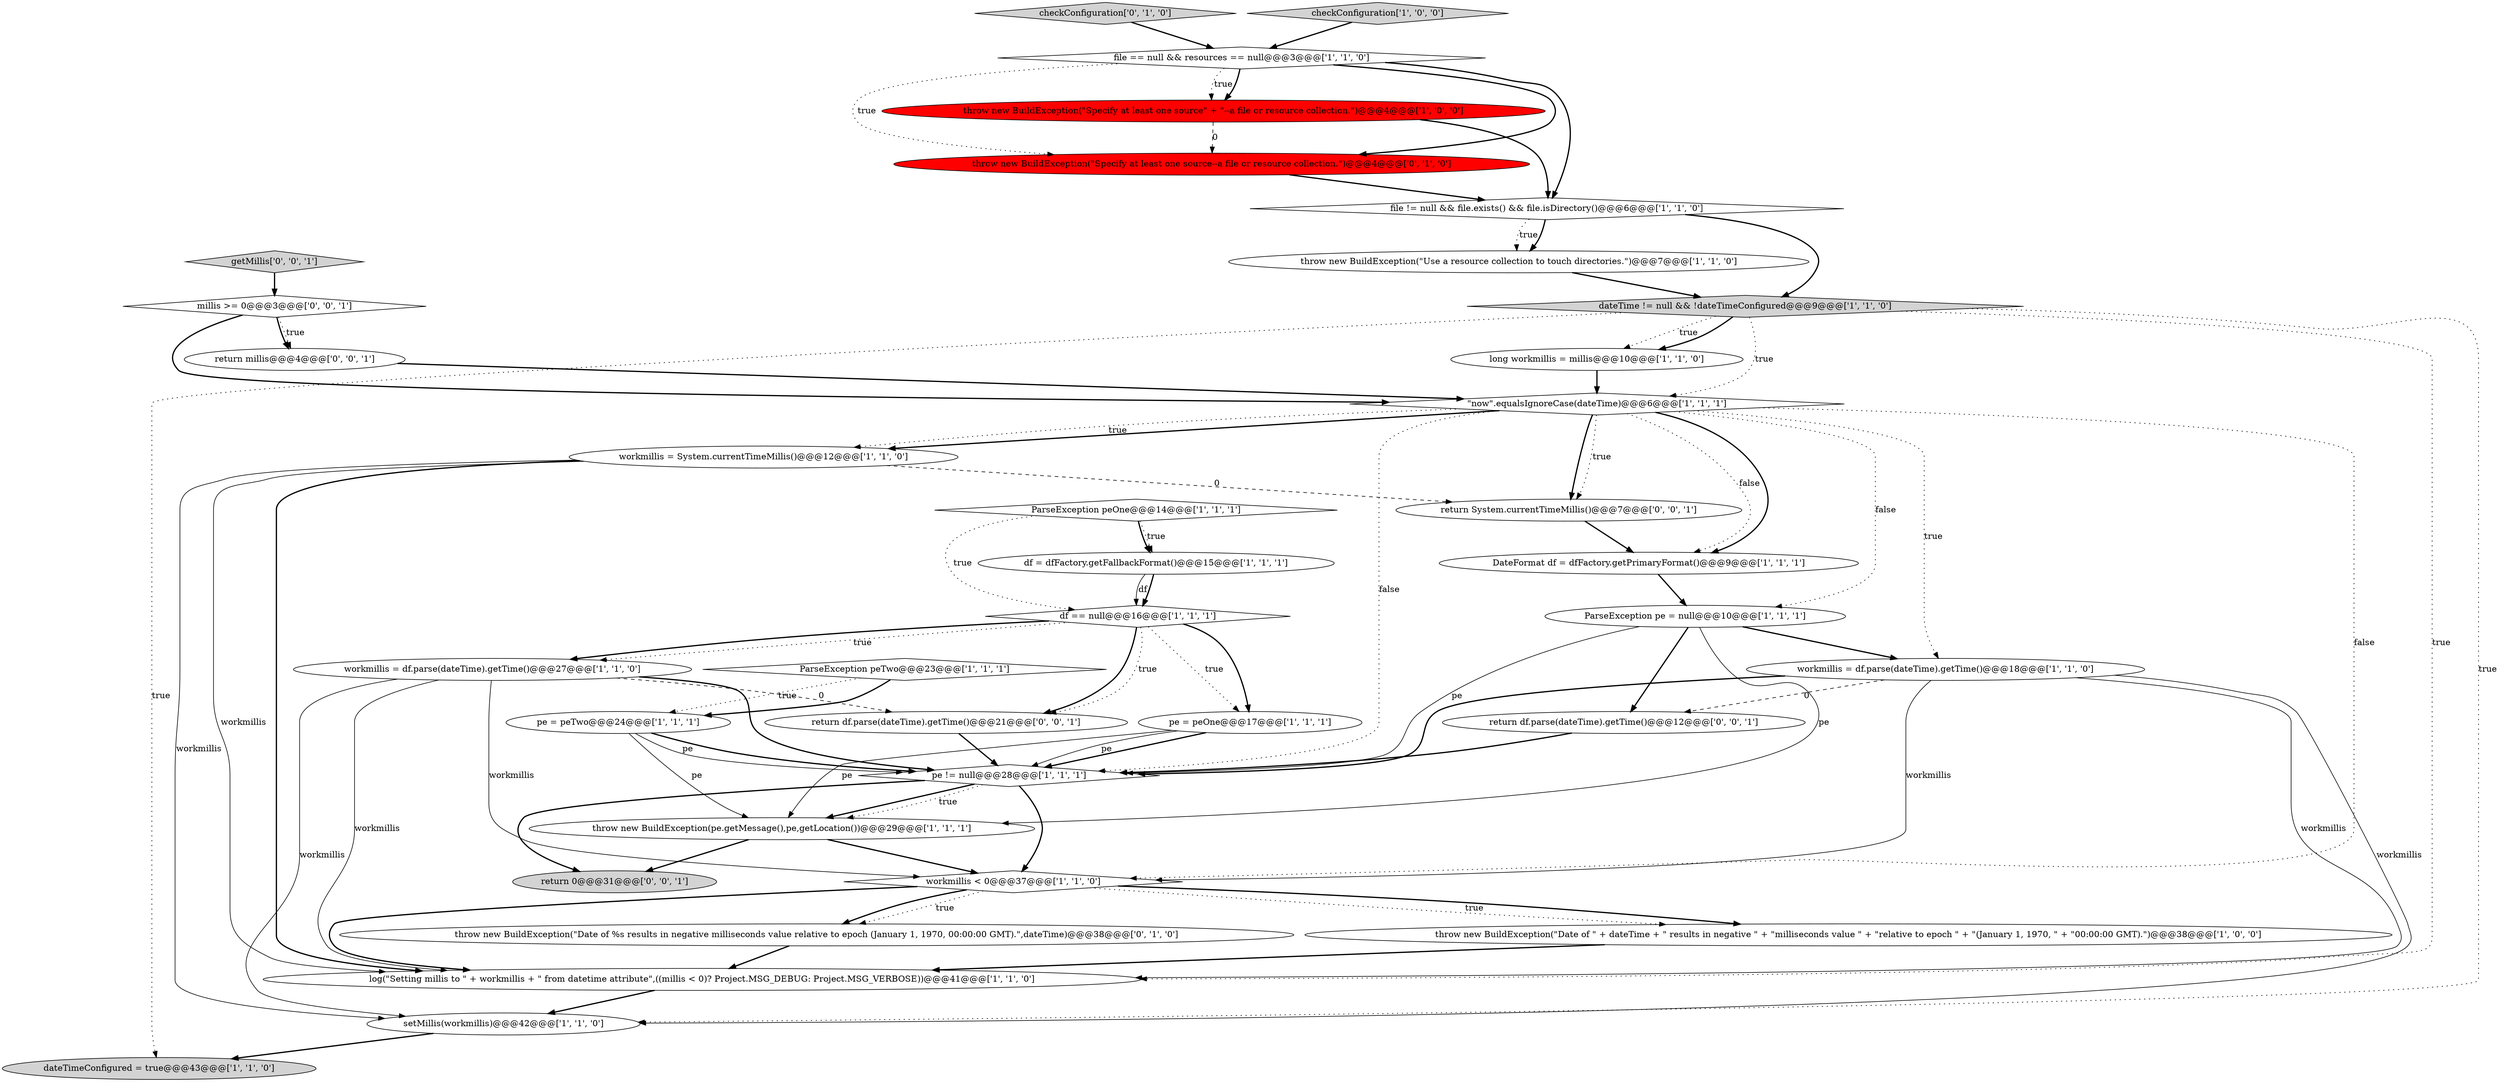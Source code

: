 digraph {
30 [style = filled, label = "return df.parse(dateTime).getTime()@@@12@@@['0', '0', '1']", fillcolor = white, shape = ellipse image = "AAA0AAABBB3BBB"];
9 [style = filled, label = "dateTimeConfigured = true@@@43@@@['1', '1', '0']", fillcolor = lightgray, shape = ellipse image = "AAA0AAABBB1BBB"];
22 [style = filled, label = "long workmillis = millis@@@10@@@['1', '1', '0']", fillcolor = white, shape = ellipse image = "AAA0AAABBB1BBB"];
32 [style = filled, label = "getMillis['0', '0', '1']", fillcolor = lightgray, shape = diamond image = "AAA0AAABBB3BBB"];
27 [style = filled, label = "throw new BuildException(\"Specify at least one source--a file or resource collection.\")@@@4@@@['0', '1', '0']", fillcolor = red, shape = ellipse image = "AAA1AAABBB2BBB"];
35 [style = filled, label = "millis >= 0@@@3@@@['0', '0', '1']", fillcolor = white, shape = diamond image = "AAA0AAABBB3BBB"];
33 [style = filled, label = "return millis@@@4@@@['0', '0', '1']", fillcolor = white, shape = ellipse image = "AAA0AAABBB3BBB"];
15 [style = filled, label = "file != null && file.exists() && file.isDirectory()@@@6@@@['1', '1', '0']", fillcolor = white, shape = diamond image = "AAA0AAABBB1BBB"];
18 [style = filled, label = "throw new BuildException(\"Use a resource collection to touch directories.\")@@@7@@@['1', '1', '0']", fillcolor = white, shape = ellipse image = "AAA0AAABBB1BBB"];
20 [style = filled, label = "file == null && resources == null@@@3@@@['1', '1', '0']", fillcolor = white, shape = diamond image = "AAA0AAABBB1BBB"];
11 [style = filled, label = "throw new BuildException(\"Specify at least one source\" + \"--a file or resource collection.\")@@@4@@@['1', '0', '0']", fillcolor = red, shape = ellipse image = "AAA1AAABBB1BBB"];
26 [style = filled, label = "throw new BuildException(\"Date of %s results in negative milliseconds value relative to epoch (January 1, 1970, 00:00:00 GMT).\",dateTime)@@@38@@@['0', '1', '0']", fillcolor = white, shape = ellipse image = "AAA0AAABBB2BBB"];
7 [style = filled, label = "throw new BuildException(pe.getMessage(),pe,getLocation())@@@29@@@['1', '1', '1']", fillcolor = white, shape = ellipse image = "AAA0AAABBB1BBB"];
8 [style = filled, label = "dateTime != null && !dateTimeConfigured@@@9@@@['1', '1', '0']", fillcolor = lightgray, shape = diamond image = "AAA0AAABBB1BBB"];
3 [style = filled, label = "workmillis = System.currentTimeMillis()@@@12@@@['1', '1', '0']", fillcolor = white, shape = ellipse image = "AAA0AAABBB1BBB"];
1 [style = filled, label = "workmillis < 0@@@37@@@['1', '1', '0']", fillcolor = white, shape = diamond image = "AAA0AAABBB1BBB"];
25 [style = filled, label = "ParseException peTwo@@@23@@@['1', '1', '1']", fillcolor = white, shape = diamond image = "AAA0AAABBB1BBB"];
5 [style = filled, label = "df = dfFactory.getFallbackFormat()@@@15@@@['1', '1', '1']", fillcolor = white, shape = ellipse image = "AAA0AAABBB1BBB"];
14 [style = filled, label = "\"now\".equalsIgnoreCase(dateTime)@@@6@@@['1', '1', '1']", fillcolor = white, shape = diamond image = "AAA0AAABBB1BBB"];
12 [style = filled, label = "ParseException pe = null@@@10@@@['1', '1', '1']", fillcolor = white, shape = ellipse image = "AAA0AAABBB1BBB"];
31 [style = filled, label = "return df.parse(dateTime).getTime()@@@21@@@['0', '0', '1']", fillcolor = white, shape = ellipse image = "AAA0AAABBB3BBB"];
0 [style = filled, label = "pe = peTwo@@@24@@@['1', '1', '1']", fillcolor = white, shape = ellipse image = "AAA0AAABBB1BBB"];
17 [style = filled, label = "pe != null@@@28@@@['1', '1', '1']", fillcolor = white, shape = diamond image = "AAA0AAABBB1BBB"];
28 [style = filled, label = "checkConfiguration['0', '1', '0']", fillcolor = lightgray, shape = diamond image = "AAA0AAABBB2BBB"];
23 [style = filled, label = "workmillis = df.parse(dateTime).getTime()@@@18@@@['1', '1', '0']", fillcolor = white, shape = ellipse image = "AAA0AAABBB1BBB"];
21 [style = filled, label = "checkConfiguration['1', '0', '0']", fillcolor = lightgray, shape = diamond image = "AAA0AAABBB1BBB"];
4 [style = filled, label = "ParseException peOne@@@14@@@['1', '1', '1']", fillcolor = white, shape = diamond image = "AAA0AAABBB1BBB"];
19 [style = filled, label = "pe = peOne@@@17@@@['1', '1', '1']", fillcolor = white, shape = ellipse image = "AAA0AAABBB1BBB"];
29 [style = filled, label = "return System.currentTimeMillis()@@@7@@@['0', '0', '1']", fillcolor = white, shape = ellipse image = "AAA0AAABBB3BBB"];
13 [style = filled, label = "DateFormat df = dfFactory.getPrimaryFormat()@@@9@@@['1', '1', '1']", fillcolor = white, shape = ellipse image = "AAA0AAABBB1BBB"];
2 [style = filled, label = "log(\"Setting millis to \" + workmillis + \" from datetime attribute\",((millis < 0)? Project.MSG_DEBUG: Project.MSG_VERBOSE))@@@41@@@['1', '1', '0']", fillcolor = white, shape = ellipse image = "AAA0AAABBB1BBB"];
24 [style = filled, label = "df == null@@@16@@@['1', '1', '1']", fillcolor = white, shape = diamond image = "AAA0AAABBB1BBB"];
34 [style = filled, label = "return 0@@@31@@@['0', '0', '1']", fillcolor = lightgray, shape = ellipse image = "AAA0AAABBB3BBB"];
10 [style = filled, label = "throw new BuildException(\"Date of \" + dateTime + \" results in negative \" + \"milliseconds value \" + \"relative to epoch \" + \"(January 1, 1970, \" + \"00:00:00 GMT).\")@@@38@@@['1', '0', '0']", fillcolor = white, shape = ellipse image = "AAA0AAABBB1BBB"];
6 [style = filled, label = "setMillis(workmillis)@@@42@@@['1', '1', '0']", fillcolor = white, shape = ellipse image = "AAA0AAABBB1BBB"];
16 [style = filled, label = "workmillis = df.parse(dateTime).getTime()@@@27@@@['1', '1', '0']", fillcolor = white, shape = ellipse image = "AAA0AAABBB1BBB"];
14->3 [style = bold, label=""];
32->35 [style = bold, label=""];
14->17 [style = dotted, label="false"];
3->6 [style = solid, label="workmillis"];
20->11 [style = dotted, label="true"];
16->31 [style = dashed, label="0"];
28->20 [style = bold, label=""];
2->6 [style = bold, label=""];
20->27 [style = dotted, label="true"];
16->1 [style = solid, label="workmillis"];
27->15 [style = bold, label=""];
20->27 [style = bold, label=""];
23->6 [style = solid, label="workmillis"];
8->22 [style = dotted, label="true"];
14->3 [style = dotted, label="true"];
16->6 [style = solid, label="workmillis"];
23->17 [style = bold, label=""];
4->24 [style = dotted, label="true"];
20->15 [style = bold, label=""];
23->1 [style = solid, label="workmillis"];
3->2 [style = solid, label="workmillis"];
7->1 [style = bold, label=""];
24->19 [style = bold, label=""];
0->17 [style = bold, label=""];
15->18 [style = dotted, label="true"];
16->2 [style = solid, label="workmillis"];
16->17 [style = bold, label=""];
35->33 [style = dotted, label="true"];
14->1 [style = dotted, label="false"];
8->22 [style = bold, label=""];
17->34 [style = bold, label=""];
1->26 [style = dotted, label="true"];
13->12 [style = bold, label=""];
3->2 [style = bold, label=""];
8->14 [style = dotted, label="true"];
24->19 [style = dotted, label="true"];
10->2 [style = bold, label=""];
22->14 [style = bold, label=""];
23->2 [style = solid, label="workmillis"];
25->0 [style = bold, label=""];
4->5 [style = dotted, label="true"];
1->10 [style = dotted, label="true"];
30->17 [style = bold, label=""];
19->7 [style = solid, label="pe"];
17->1 [style = bold, label=""];
8->2 [style = dotted, label="true"];
5->24 [style = solid, label="df"];
14->23 [style = dotted, label="true"];
0->17 [style = solid, label="pe"];
19->17 [style = bold, label=""];
35->14 [style = bold, label=""];
24->16 [style = dotted, label="true"];
14->13 [style = dotted, label="false"];
8->6 [style = dotted, label="true"];
24->31 [style = bold, label=""];
19->17 [style = solid, label="pe"];
0->7 [style = solid, label="pe"];
5->24 [style = bold, label=""];
14->29 [style = bold, label=""];
1->2 [style = bold, label=""];
18->8 [style = bold, label=""];
8->9 [style = dotted, label="true"];
14->13 [style = bold, label=""];
31->17 [style = bold, label=""];
11->27 [style = dashed, label="0"];
4->5 [style = bold, label=""];
15->8 [style = bold, label=""];
20->11 [style = bold, label=""];
3->29 [style = dashed, label="0"];
33->14 [style = bold, label=""];
24->31 [style = dotted, label="true"];
35->33 [style = bold, label=""];
25->0 [style = dotted, label="true"];
12->30 [style = bold, label=""];
1->26 [style = bold, label=""];
15->18 [style = bold, label=""];
11->15 [style = bold, label=""];
14->12 [style = dotted, label="false"];
17->7 [style = bold, label=""];
24->16 [style = bold, label=""];
26->2 [style = bold, label=""];
7->34 [style = bold, label=""];
21->20 [style = bold, label=""];
12->17 [style = solid, label="pe"];
23->30 [style = dashed, label="0"];
14->29 [style = dotted, label="true"];
17->7 [style = dotted, label="true"];
12->23 [style = bold, label=""];
6->9 [style = bold, label=""];
1->10 [style = bold, label=""];
12->7 [style = solid, label="pe"];
29->13 [style = bold, label=""];
}
